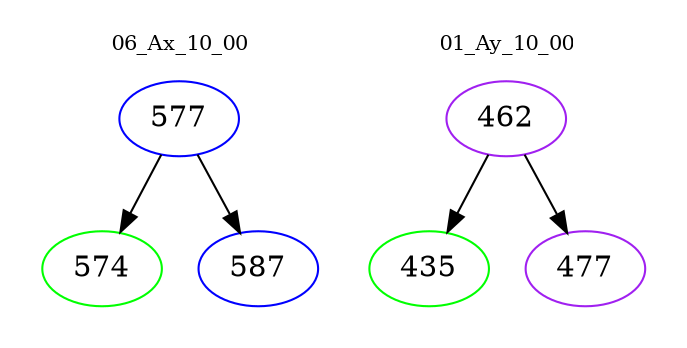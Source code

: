 digraph{
subgraph cluster_0 {
color = white
label = "06_Ax_10_00";
fontsize=10;
T0_577 [label="577", color="blue"]
T0_577 -> T0_574 [color="black"]
T0_574 [label="574", color="green"]
T0_577 -> T0_587 [color="black"]
T0_587 [label="587", color="blue"]
}
subgraph cluster_1 {
color = white
label = "01_Ay_10_00";
fontsize=10;
T1_462 [label="462", color="purple"]
T1_462 -> T1_435 [color="black"]
T1_435 [label="435", color="green"]
T1_462 -> T1_477 [color="black"]
T1_477 [label="477", color="purple"]
}
}
